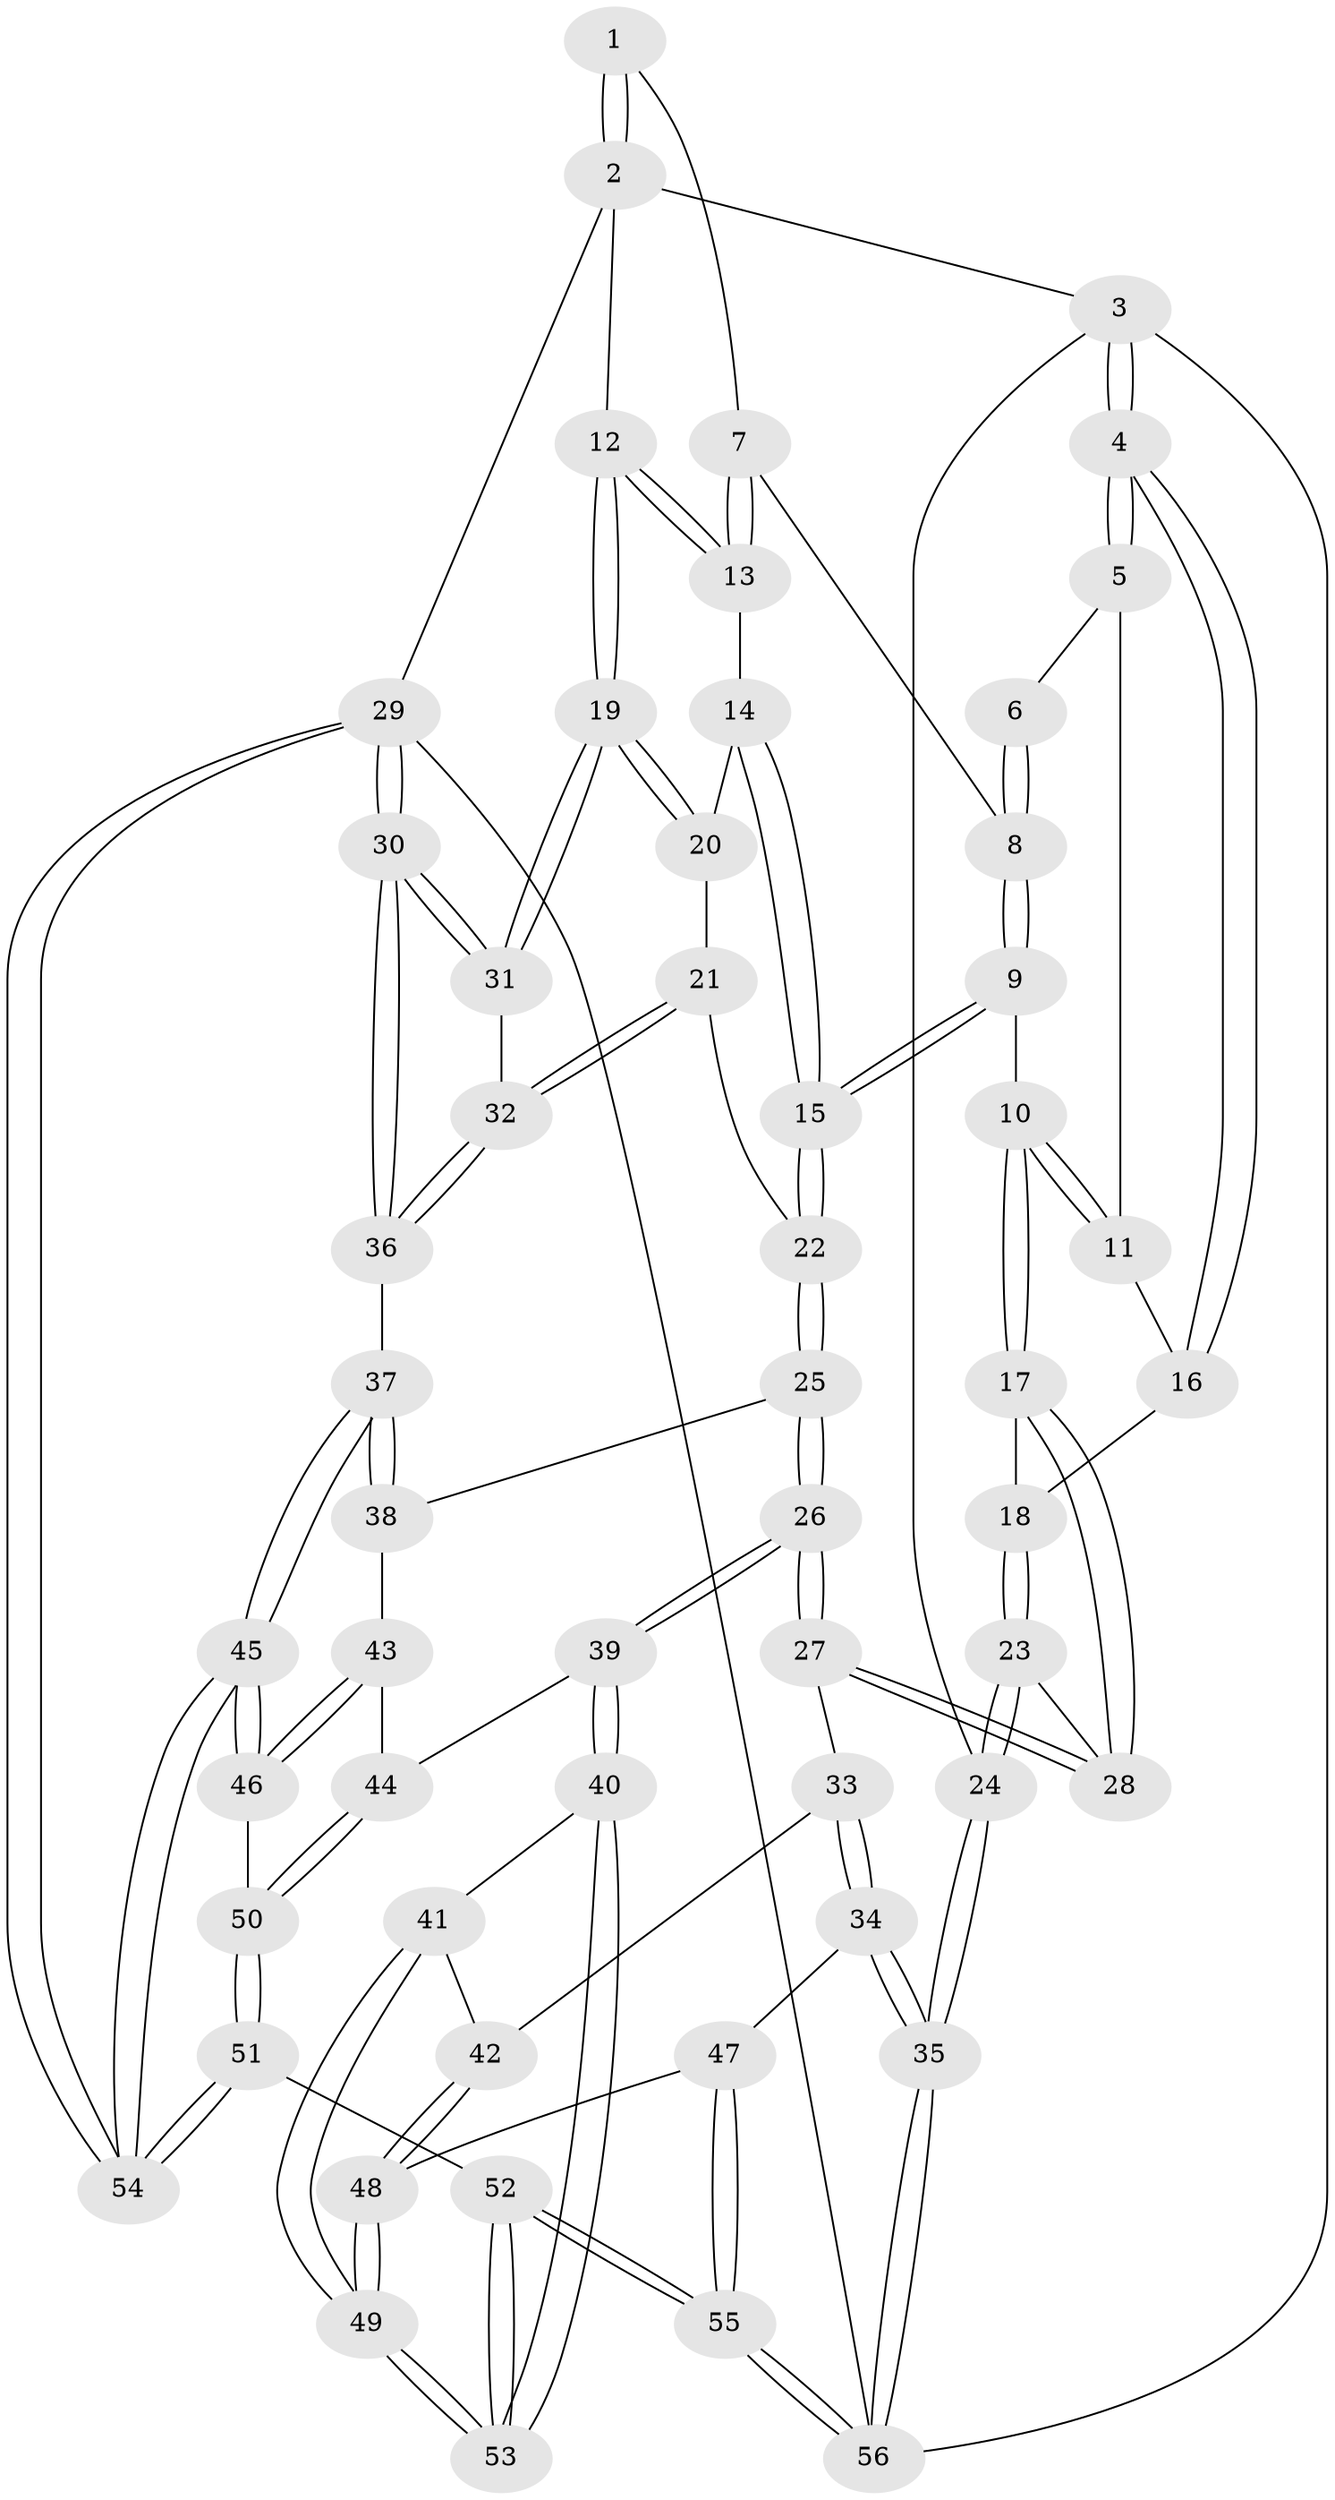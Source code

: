 // coarse degree distribution, {4: 0.3870967741935484, 5: 0.3225806451612903, 3: 0.12903225806451613, 6: 0.12903225806451613, 2: 0.03225806451612903}
// Generated by graph-tools (version 1.1) at 2025/42/03/06/25 10:42:34]
// undirected, 56 vertices, 137 edges
graph export_dot {
graph [start="1"]
  node [color=gray90,style=filled];
  1 [pos="+0.6539904273785431+0"];
  2 [pos="+1+0"];
  3 [pos="+0+0"];
  4 [pos="+0+0"];
  5 [pos="+0.37496128679330604+0.025205081681646372"];
  6 [pos="+0.4468469477501183+0.023632566565870747"];
  7 [pos="+0.6323240957456496+0.21693767950708123"];
  8 [pos="+0.5699483597818483+0.2631537504249533"];
  9 [pos="+0.5366168231435232+0.4495574884200925"];
  10 [pos="+0.4542828592935805+0.44497149436099553"];
  11 [pos="+0.37886547093397943+0.3167261330058008"];
  12 [pos="+1+0"];
  13 [pos="+0.9040604455480514+0.22228613812529008"];
  14 [pos="+0.7797317079955928+0.35747094786057254"];
  15 [pos="+0.5436472631250401+0.4535023407880582"];
  16 [pos="+0.04244708296393945+0.2477641523037292"];
  17 [pos="+0.31327106698648993+0.5343183971443622"];
  18 [pos="+0.1506810627375775+0.4533911745625212"];
  19 [pos="+1+0.5979697948099356"];
  20 [pos="+0.8353689758156664+0.5074139774332866"];
  21 [pos="+0.7094342525304747+0.6325037862680977"];
  22 [pos="+0.6325054512874714+0.6273099793383996"];
  23 [pos="+0.005915610425424215+0.6190264650045698"];
  24 [pos="+0+0.7322477568294157"];
  25 [pos="+0.6202484940694754+0.6604339056076479"];
  26 [pos="+0.4297263568049373+0.7556838595705233"];
  27 [pos="+0.2895934043716595+0.6474890602776658"];
  28 [pos="+0.28957852458675326+0.646610894467603"];
  29 [pos="+1+1"];
  30 [pos="+1+1"];
  31 [pos="+1+0.6073131199861715"];
  32 [pos="+0.8617656117031248+0.7052063495509272"];
  33 [pos="+0.26945603560499415+0.6801923548135481"];
  34 [pos="+0+0.7729503047235774"];
  35 [pos="+0+0.7437956704691913"];
  36 [pos="+0.8268561389254241+0.861657227250671"];
  37 [pos="+0.7275424798245008+0.8813538570334823"];
  38 [pos="+0.6246277323496799+0.7032840879201574"];
  39 [pos="+0.4305558898720139+0.8217544899617863"];
  40 [pos="+0.36996765736248993+0.8587146977259008"];
  41 [pos="+0.3342849728206302+0.8490887650629804"];
  42 [pos="+0.24811175189991913+0.7890410677203366"];
  43 [pos="+0.5683675892857807+0.8237500237587926"];
  44 [pos="+0.448668602840129+0.8385881251775685"];
  45 [pos="+0.6444935045031276+0.9894460386647045"];
  46 [pos="+0.5801353814084141+0.8905448291173934"];
  47 [pos="+0.1136688259456073+0.8790787288604349"];
  48 [pos="+0.17098185546116454+0.8799584975590721"];
  49 [pos="+0.24269825470537087+0.9608135668922339"];
  50 [pos="+0.4671501581206331+0.8835755447416178"];
  51 [pos="+0.46263010477024974+1"];
  52 [pos="+0.36668529668062155+1"];
  53 [pos="+0.33728560154433446+1"];
  54 [pos="+0.5935490160732985+1"];
  55 [pos="+0.00934455107188742+1"];
  56 [pos="+0+1"];
  1 -- 2;
  1 -- 2;
  1 -- 7;
  2 -- 3;
  2 -- 12;
  2 -- 29;
  3 -- 4;
  3 -- 4;
  3 -- 24;
  3 -- 56;
  4 -- 5;
  4 -- 5;
  4 -- 16;
  4 -- 16;
  5 -- 6;
  5 -- 11;
  6 -- 8;
  6 -- 8;
  7 -- 8;
  7 -- 13;
  7 -- 13;
  8 -- 9;
  8 -- 9;
  9 -- 10;
  9 -- 15;
  9 -- 15;
  10 -- 11;
  10 -- 11;
  10 -- 17;
  10 -- 17;
  11 -- 16;
  12 -- 13;
  12 -- 13;
  12 -- 19;
  12 -- 19;
  13 -- 14;
  14 -- 15;
  14 -- 15;
  14 -- 20;
  15 -- 22;
  15 -- 22;
  16 -- 18;
  17 -- 18;
  17 -- 28;
  17 -- 28;
  18 -- 23;
  18 -- 23;
  19 -- 20;
  19 -- 20;
  19 -- 31;
  19 -- 31;
  20 -- 21;
  21 -- 22;
  21 -- 32;
  21 -- 32;
  22 -- 25;
  22 -- 25;
  23 -- 24;
  23 -- 24;
  23 -- 28;
  24 -- 35;
  24 -- 35;
  25 -- 26;
  25 -- 26;
  25 -- 38;
  26 -- 27;
  26 -- 27;
  26 -- 39;
  26 -- 39;
  27 -- 28;
  27 -- 28;
  27 -- 33;
  29 -- 30;
  29 -- 30;
  29 -- 54;
  29 -- 54;
  29 -- 56;
  30 -- 31;
  30 -- 31;
  30 -- 36;
  30 -- 36;
  31 -- 32;
  32 -- 36;
  32 -- 36;
  33 -- 34;
  33 -- 34;
  33 -- 42;
  34 -- 35;
  34 -- 35;
  34 -- 47;
  35 -- 56;
  35 -- 56;
  36 -- 37;
  37 -- 38;
  37 -- 38;
  37 -- 45;
  37 -- 45;
  38 -- 43;
  39 -- 40;
  39 -- 40;
  39 -- 44;
  40 -- 41;
  40 -- 53;
  40 -- 53;
  41 -- 42;
  41 -- 49;
  41 -- 49;
  42 -- 48;
  42 -- 48;
  43 -- 44;
  43 -- 46;
  43 -- 46;
  44 -- 50;
  44 -- 50;
  45 -- 46;
  45 -- 46;
  45 -- 54;
  45 -- 54;
  46 -- 50;
  47 -- 48;
  47 -- 55;
  47 -- 55;
  48 -- 49;
  48 -- 49;
  49 -- 53;
  49 -- 53;
  50 -- 51;
  50 -- 51;
  51 -- 52;
  51 -- 54;
  51 -- 54;
  52 -- 53;
  52 -- 53;
  52 -- 55;
  52 -- 55;
  55 -- 56;
  55 -- 56;
}
